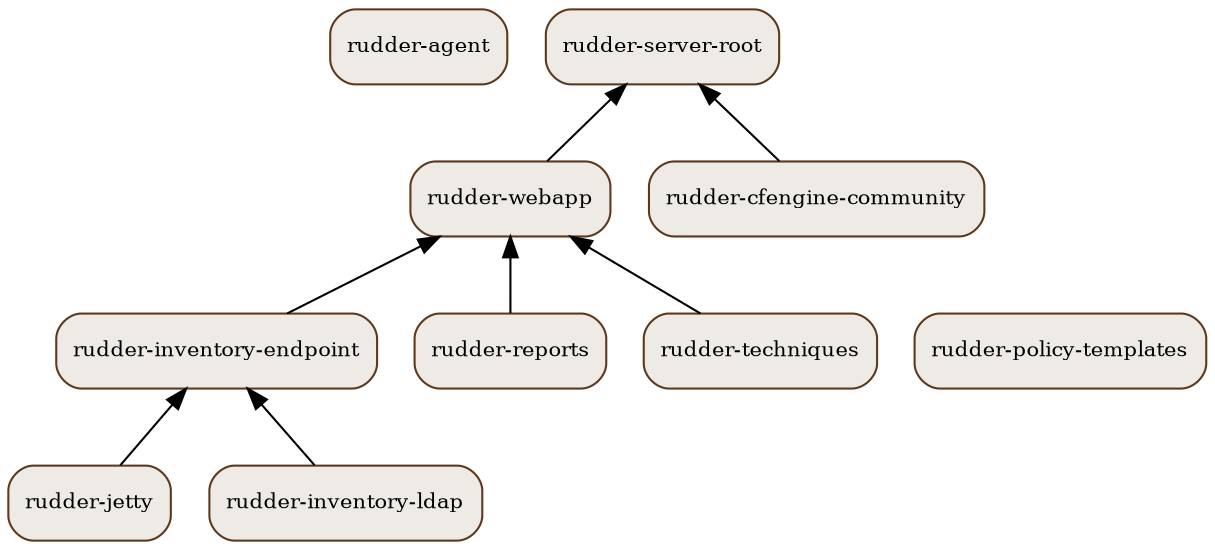 digraph packages{

rankdir=BT;

node [
    shape=Mrecord, 
    style=filled, 
    color="#5d381d", 
    fillcolor="#eeebe7",
    fontsize=10
]

"rudder-agent"
"rudder-jetty"
"rudder-inventory-ldap"
"rudder-inventory-endpoint"
"rudder-reports"
"rudder-techniques"
"rudder-webapp"
"rudder-cfengine-community"
"rudder-server-root"

{rank=same;
  "rudder-agent"
  "rudder-server-root"
}
{rank=same;
  "rudder-inventory-ldap"
  "rudder-jetty"
}

"rudder-jetty" -> "rudder-inventory-endpoint"

"rudder-inventory-ldap" -> "rudder-inventory-endpoint"

{rank=same;
  "rudder-inventory-endpoint"
  "rudder-reports"
  "rudder-policy-templates"
}

"rudder-inventory-endpoint" -> "rudder-webapp"

"rudder-techniques" -> "rudder-webapp" 

"rudder-reports"-> "rudder-webapp"

"rudder-webapp" -> "rudder-server-root"

"rudder-cfengine-community" ->"rudder-server-root"

}




